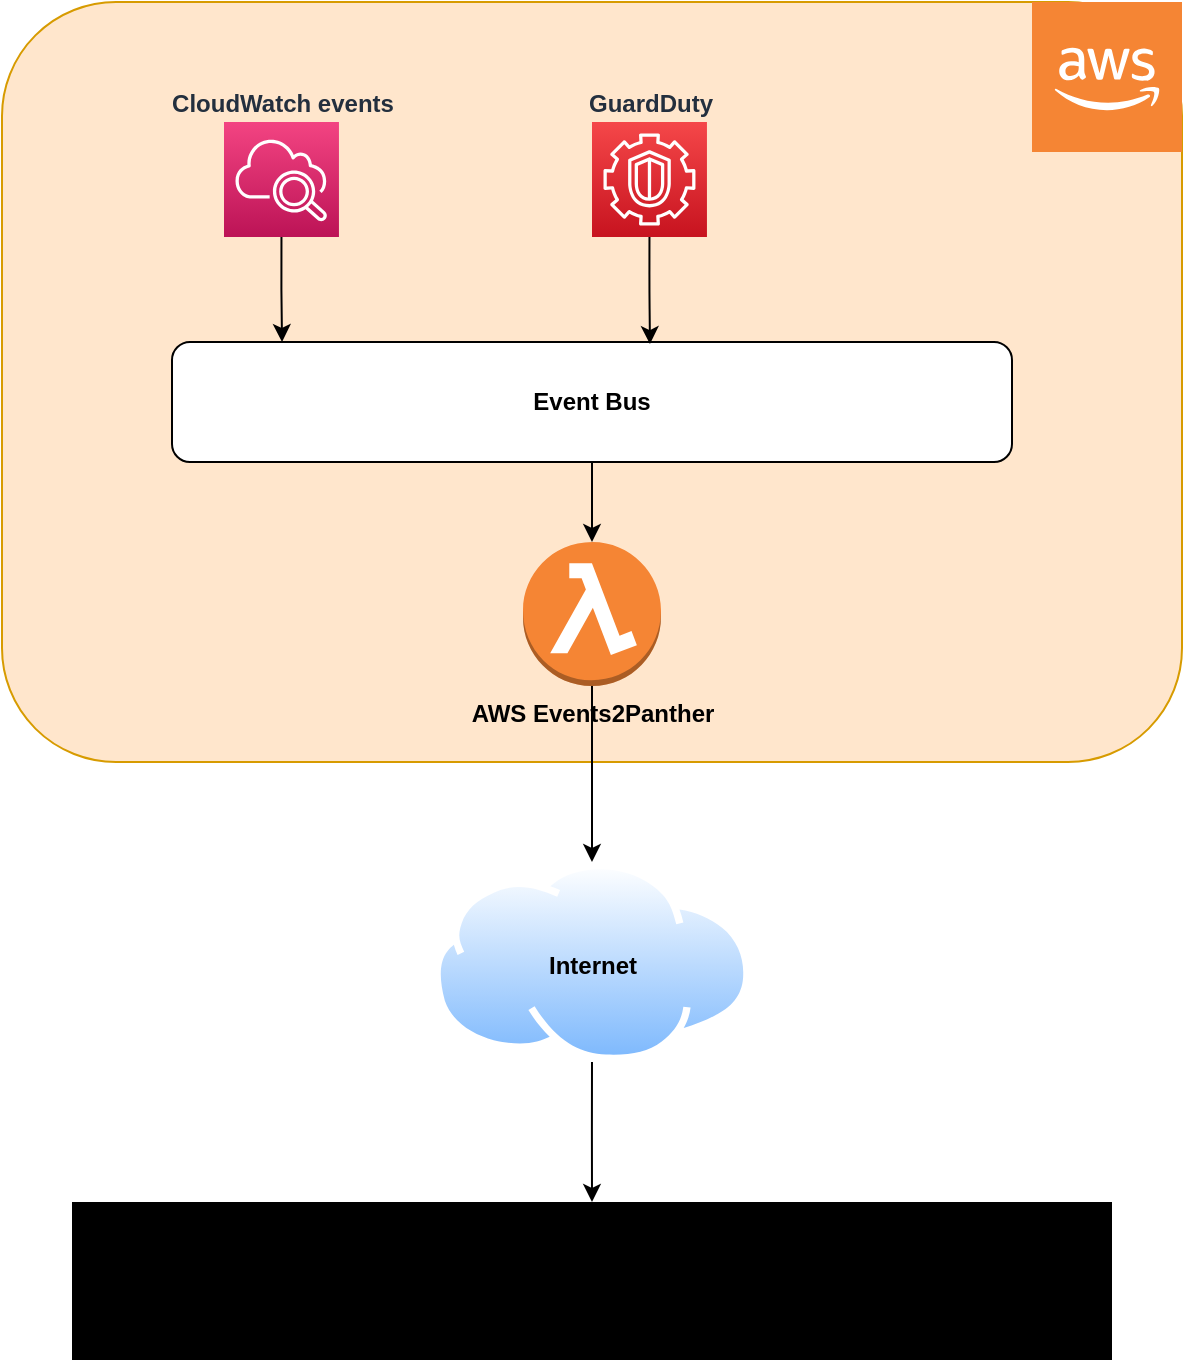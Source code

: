 <mxfile version="14.7.2" type="github">
  <diagram id="h569u8DtTfewGSpmWO_U" name="Page-1">
    <mxGraphModel dx="1422" dy="783" grid="1" gridSize="10" guides="1" tooltips="1" connect="1" arrows="1" fold="1" page="1" pageScale="1" pageWidth="827" pageHeight="1169" math="0" shadow="0">
      <root>
        <mxCell id="0" />
        <mxCell id="1" parent="0" />
        <mxCell id="et_fUm3F6kDetxY7O-I9-1" value="" style="group" vertex="1" connectable="0" parent="1">
          <mxGeometry x="119" y="20" width="590" height="380" as="geometry" />
        </mxCell>
        <mxCell id="16fR0u0LPAKKEnV1Gi2a-15" value="" style="whiteSpace=wrap;html=1;rounded=1;fillColor=#ffe6cc;strokeColor=#d79b00;" parent="et_fUm3F6kDetxY7O-I9-1" vertex="1">
          <mxGeometry width="590" height="380" as="geometry" />
        </mxCell>
        <mxCell id="16fR0u0LPAKKEnV1Gi2a-2" value="" style="outlineConnect=0;dashed=0;verticalLabelPosition=bottom;verticalAlign=top;align=center;html=1;shape=mxgraph.aws3.cloud_2;fillColor=#F58534;gradientColor=none;rounded=1;" parent="et_fUm3F6kDetxY7O-I9-1" vertex="1">
          <mxGeometry x="515" width="75" height="75" as="geometry" />
        </mxCell>
        <mxCell id="16fR0u0LPAKKEnV1Gi2a-4" value="GuardDuty" style="points=[[0,0,0],[0.25,0,0],[0.5,0,0],[0.75,0,0],[1,0,0],[0,1,0],[0.25,1,0],[0.5,1,0],[0.75,1,0],[1,1,0],[0,0.25,0],[0,0.5,0],[0,0.75,0],[1,0.25,0],[1,0.5,0],[1,0.75,0]];outlineConnect=0;fontColor=#232F3E;gradientColor=#F54749;gradientDirection=north;fillColor=#C7131F;strokeColor=#ffffff;dashed=0;verticalLabelPosition=top;verticalAlign=bottom;align=center;html=1;fontSize=12;fontStyle=1;aspect=fixed;shape=mxgraph.aws4.resourceIcon;resIcon=mxgraph.aws4.guardduty;rounded=1;labelPosition=center;" parent="et_fUm3F6kDetxY7O-I9-1" vertex="1">
          <mxGeometry x="295" y="60.0" width="57.474" height="57.474" as="geometry" />
        </mxCell>
        <mxCell id="16fR0u0LPAKKEnV1Gi2a-5" value="AWS Events2Panther" style="outlineConnect=0;dashed=0;verticalLabelPosition=bottom;verticalAlign=top;align=center;html=1;shape=mxgraph.aws3.lambda_function;fillColor=#F58534;gradientColor=none;fontStyle=1;rounded=1;" parent="et_fUm3F6kDetxY7O-I9-1" vertex="1">
          <mxGeometry x="260.5" y="270.0" width="69" height="72.0" as="geometry" />
        </mxCell>
        <mxCell id="et_fUm3F6kDetxY7O-I9-8" style="edgeStyle=orthogonalEdgeStyle;rounded=0;orthogonalLoop=1;jettySize=auto;html=1;exitX=0.5;exitY=1;exitDx=0;exitDy=0;exitPerimeter=0;entryX=0.131;entryY=0;entryDx=0;entryDy=0;entryPerimeter=0;fontColor=none;" edge="1" parent="et_fUm3F6kDetxY7O-I9-1" source="16fR0u0LPAKKEnV1Gi2a-7" target="16fR0u0LPAKKEnV1Gi2a-8">
          <mxGeometry relative="1" as="geometry" />
        </mxCell>
        <mxCell id="16fR0u0LPAKKEnV1Gi2a-7" value="CloudWatch events" style="points=[[0,0,0],[0.25,0,0],[0.5,0,0],[0.75,0,0],[1,0,0],[0,1,0],[0.25,1,0],[0.5,1,0],[0.75,1,0],[1,1,0],[0,0.25,0],[0,0.5,0],[0,0.75,0],[1,0.25,0],[1,0.5,0],[1,0.75,0]];points=[[0,0,0],[0.25,0,0],[0.5,0,0],[0.75,0,0],[1,0,0],[0,1,0],[0.25,1,0],[0.5,1,0],[0.75,1,0],[1,1,0],[0,0.25,0],[0,0.5,0],[0,0.75,0],[1,0.25,0],[1,0.5,0],[1,0.75,0]];outlineConnect=0;fontColor=#232F3E;gradientColor=#F34482;gradientDirection=north;fillColor=#BC1356;strokeColor=#ffffff;dashed=0;verticalLabelPosition=top;verticalAlign=bottom;align=center;html=1;fontSize=12;fontStyle=1;aspect=fixed;shape=mxgraph.aws4.resourceIcon;resIcon=mxgraph.aws4.cloudwatch_2;rounded=1;labelPosition=center;" parent="et_fUm3F6kDetxY7O-I9-1" vertex="1">
          <mxGeometry x="111" y="60.0" width="57.474" height="57.474" as="geometry" />
        </mxCell>
        <mxCell id="16fR0u0LPAKKEnV1Gi2a-13" style="edgeStyle=orthogonalEdgeStyle;orthogonalLoop=1;jettySize=auto;html=1;exitX=0.5;exitY=1;exitDx=0;exitDy=0;entryX=0.5;entryY=0;entryDx=0;entryDy=0;entryPerimeter=0;" parent="et_fUm3F6kDetxY7O-I9-1" source="16fR0u0LPAKKEnV1Gi2a-8" target="16fR0u0LPAKKEnV1Gi2a-5" edge="1">
          <mxGeometry relative="1" as="geometry" />
        </mxCell>
        <mxCell id="16fR0u0LPAKKEnV1Gi2a-8" value="Event Bus" style="whiteSpace=wrap;html=1;fontStyle=1;rounded=1;" parent="et_fUm3F6kDetxY7O-I9-1" vertex="1">
          <mxGeometry x="85" y="170" width="420" height="60.0" as="geometry" />
        </mxCell>
        <mxCell id="16fR0u0LPAKKEnV1Gi2a-12" style="edgeStyle=orthogonalEdgeStyle;orthogonalLoop=1;jettySize=auto;html=1;exitX=0.5;exitY=1;exitDx=0;exitDy=0;exitPerimeter=0;entryX=0.569;entryY=0.017;entryDx=0;entryDy=0;entryPerimeter=0;" parent="et_fUm3F6kDetxY7O-I9-1" source="16fR0u0LPAKKEnV1Gi2a-4" target="16fR0u0LPAKKEnV1Gi2a-8" edge="1">
          <mxGeometry relative="1" as="geometry" />
        </mxCell>
        <mxCell id="et_fUm3F6kDetxY7O-I9-6" style="edgeStyle=orthogonalEdgeStyle;rounded=0;orthogonalLoop=1;jettySize=auto;html=1;entryX=0.5;entryY=0;entryDx=0;entryDy=0;fontColor=none;" edge="1" parent="1" source="et_fUm3F6kDetxY7O-I9-2" target="et_fUm3F6kDetxY7O-I9-4">
          <mxGeometry relative="1" as="geometry" />
        </mxCell>
        <mxCell id="et_fUm3F6kDetxY7O-I9-2" value="Internet" style="aspect=fixed;perimeter=ellipsePerimeter;html=1;align=center;shadow=0;dashed=0;spacingTop=3;image;image=img/lib/active_directory/internet_cloud.svg;rounded=1;labelPosition=center;verticalLabelPosition=middle;verticalAlign=middle;fontStyle=1;labelBackgroundColor=none;" vertex="1" parent="1">
          <mxGeometry x="334.63" y="450" width="158.73" height="100" as="geometry" />
        </mxCell>
        <mxCell id="et_fUm3F6kDetxY7O-I9-4" value="" style="shape=image;imageAspect=0;aspect=fixed;verticalLabelPosition=bottom;verticalAlign=top;rounded=1;labelBackgroundColor=#ffffff;fontColor=none;image=https://vinceoa.github.io/panther-docs/img/panther_logo_thin.png;imageBackground=#000000;" vertex="1" parent="1">
          <mxGeometry x="154" y="620" width="520" height="79" as="geometry" />
        </mxCell>
        <mxCell id="et_fUm3F6kDetxY7O-I9-5" style="edgeStyle=orthogonalEdgeStyle;rounded=0;orthogonalLoop=1;jettySize=auto;html=1;entryX=0.5;entryY=0;entryDx=0;entryDy=0;fontColor=none;" edge="1" parent="1" source="16fR0u0LPAKKEnV1Gi2a-5" target="et_fUm3F6kDetxY7O-I9-2">
          <mxGeometry relative="1" as="geometry" />
        </mxCell>
      </root>
    </mxGraphModel>
  </diagram>
</mxfile>
